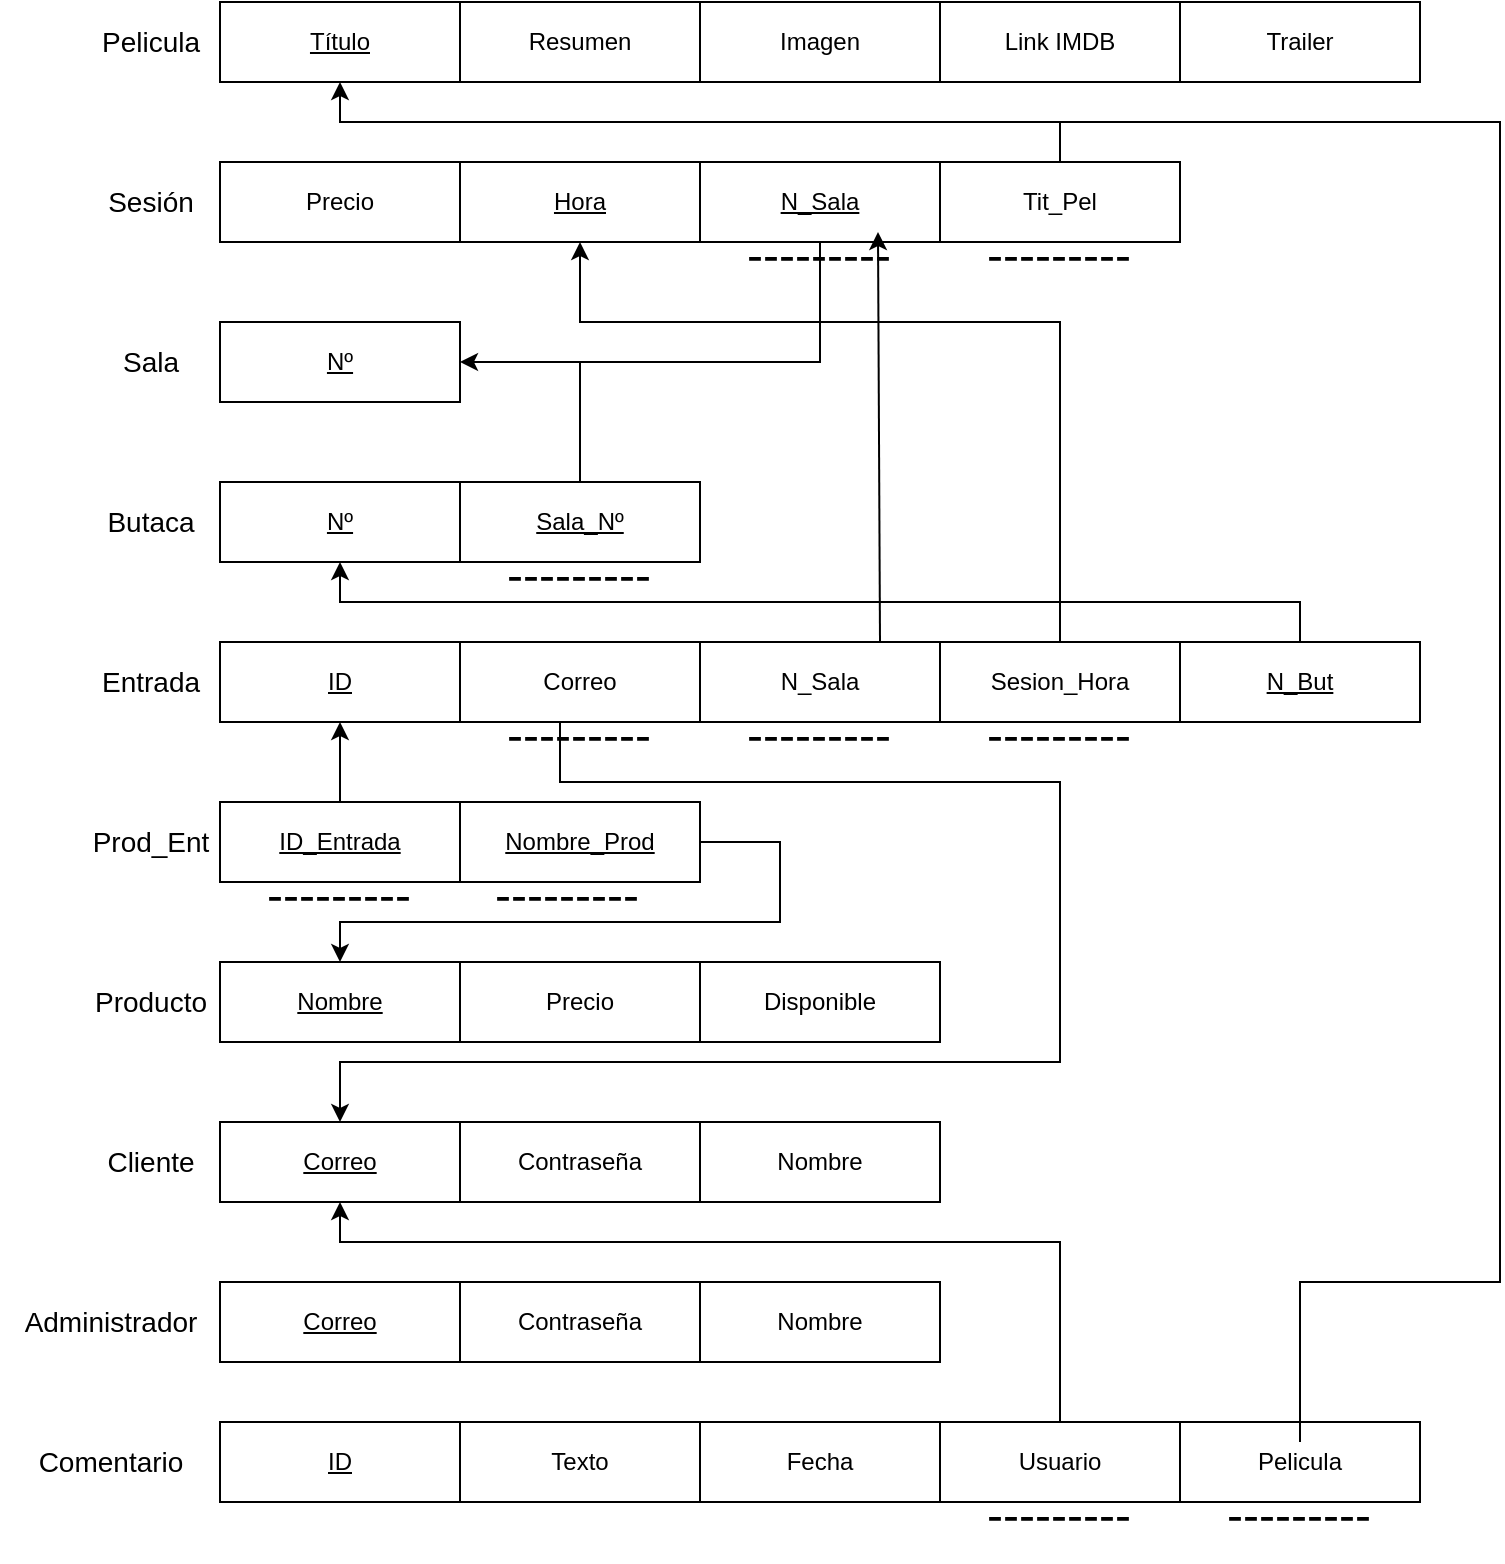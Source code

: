<mxfile version="24.8.4">
  <diagram name="Página-1" id="I-widoFrko3qVOfymmTe">
    <mxGraphModel dx="1434" dy="1907" grid="1" gridSize="10" guides="1" tooltips="1" connect="1" arrows="1" fold="1" page="1" pageScale="1" pageWidth="827" pageHeight="1169" math="0" shadow="0">
      <root>
        <mxCell id="0" />
        <mxCell id="1" parent="0" />
        <mxCell id="zI4fZh5RJkNvRMevT8qB-2" value="&lt;u&gt;Nº&lt;/u&gt;" style="rounded=0;whiteSpace=wrap;html=1;" parent="1" vertex="1">
          <mxGeometry x="240" y="200" width="120" height="40" as="geometry" />
        </mxCell>
        <mxCell id="zI4fZh5RJkNvRMevT8qB-3" value="&lt;font style=&quot;font-size: 14px;&quot;&gt;Butaca&lt;/font&gt;" style="text;html=1;align=center;verticalAlign=middle;resizable=0;points=[];autosize=1;strokeColor=none;fillColor=none;" parent="1" vertex="1">
          <mxGeometry x="170" y="205" width="70" height="30" as="geometry" />
        </mxCell>
        <mxCell id="zI4fZh5RJkNvRMevT8qB-4" value="&lt;u&gt;Sala_Nº&lt;/u&gt;" style="rounded=0;whiteSpace=wrap;html=1;" parent="1" vertex="1">
          <mxGeometry x="360" y="200" width="120" height="40" as="geometry" />
        </mxCell>
        <mxCell id="zI4fZh5RJkNvRMevT8qB-5" value="&lt;font style=&quot;font-size: 24px;&quot;&gt;---------&lt;/font&gt;" style="text;html=1;align=center;verticalAlign=middle;resizable=0;points=[];autosize=1;strokeColor=none;fillColor=none;rotation=180;" parent="1" vertex="1">
          <mxGeometry x="370" y="230" width="100" height="40" as="geometry" />
        </mxCell>
        <mxCell id="zI4fZh5RJkNvRMevT8qB-7" value="&lt;u&gt;Nº&lt;/u&gt;" style="rounded=0;whiteSpace=wrap;html=1;" parent="1" vertex="1">
          <mxGeometry x="240" y="120" width="120" height="40" as="geometry" />
        </mxCell>
        <mxCell id="zI4fZh5RJkNvRMevT8qB-8" value="&lt;font style=&quot;font-size: 14px;&quot;&gt;Sala&lt;/font&gt;" style="text;html=1;align=center;verticalAlign=middle;resizable=0;points=[];autosize=1;strokeColor=none;fillColor=none;" parent="1" vertex="1">
          <mxGeometry x="180" y="125" width="50" height="30" as="geometry" />
        </mxCell>
        <mxCell id="zI4fZh5RJkNvRMevT8qB-17" value="&lt;u&gt;Título&lt;/u&gt;" style="rounded=0;whiteSpace=wrap;html=1;" parent="1" vertex="1">
          <mxGeometry x="240" y="-40" width="120" height="40" as="geometry" />
        </mxCell>
        <mxCell id="zI4fZh5RJkNvRMevT8qB-18" value="&lt;font style=&quot;font-size: 14px;&quot;&gt;Pelicula&lt;/font&gt;" style="text;html=1;align=center;verticalAlign=middle;resizable=0;points=[];autosize=1;strokeColor=none;fillColor=none;" parent="1" vertex="1">
          <mxGeometry x="170" y="-35" width="70" height="30" as="geometry" />
        </mxCell>
        <mxCell id="zI4fZh5RJkNvRMevT8qB-19" value="Resumen" style="rounded=0;whiteSpace=wrap;html=1;" parent="1" vertex="1">
          <mxGeometry x="360" y="-40" width="120" height="40" as="geometry" />
        </mxCell>
        <mxCell id="zI4fZh5RJkNvRMevT8qB-23" value="Imagen" style="rounded=0;whiteSpace=wrap;html=1;" parent="1" vertex="1">
          <mxGeometry x="480" y="-40" width="120" height="40" as="geometry" />
        </mxCell>
        <mxCell id="zI4fZh5RJkNvRMevT8qB-24" value="Link IMDB" style="rounded=0;whiteSpace=wrap;html=1;" parent="1" vertex="1">
          <mxGeometry x="600" y="-40" width="120" height="40" as="geometry" />
        </mxCell>
        <mxCell id="zI4fZh5RJkNvRMevT8qB-25" value="Trailer" style="rounded=0;whiteSpace=wrap;html=1;" parent="1" vertex="1">
          <mxGeometry x="720" y="-40" width="120" height="40" as="geometry" />
        </mxCell>
        <mxCell id="zI4fZh5RJkNvRMevT8qB-27" value="&lt;font style=&quot;font-size: 14px;&quot;&gt;Sesión&lt;/font&gt;" style="text;html=1;align=center;verticalAlign=middle;resizable=0;points=[];autosize=1;strokeColor=none;fillColor=none;" parent="1" vertex="1">
          <mxGeometry x="170" y="45" width="70" height="30" as="geometry" />
        </mxCell>
        <mxCell id="zI4fZh5RJkNvRMevT8qB-28" value="Precio" style="rounded=0;whiteSpace=wrap;html=1;" parent="1" vertex="1">
          <mxGeometry x="240" y="40" width="120" height="40" as="geometry" />
        </mxCell>
        <mxCell id="zI4fZh5RJkNvRMevT8qB-29" value="&lt;u&gt;Hora&lt;/u&gt;" style="rounded=0;whiteSpace=wrap;html=1;" parent="1" vertex="1">
          <mxGeometry x="360" y="40" width="120" height="40" as="geometry" />
        </mxCell>
        <mxCell id="zI4fZh5RJkNvRMevT8qB-30" value="Tit_Pel" style="rounded=0;whiteSpace=wrap;html=1;" parent="1" vertex="1">
          <mxGeometry x="600" y="40" width="120" height="40" as="geometry" />
        </mxCell>
        <mxCell id="zI4fZh5RJkNvRMevT8qB-31" value="&lt;u&gt;N_Sala&lt;/u&gt;" style="rounded=0;whiteSpace=wrap;html=1;" parent="1" vertex="1">
          <mxGeometry x="480" y="40" width="120" height="40" as="geometry" />
        </mxCell>
        <mxCell id="zI4fZh5RJkNvRMevT8qB-38" value="&lt;u&gt;ID&lt;/u&gt;" style="rounded=0;whiteSpace=wrap;html=1;" parent="1" vertex="1">
          <mxGeometry x="240" y="280" width="120" height="40" as="geometry" />
        </mxCell>
        <mxCell id="zI4fZh5RJkNvRMevT8qB-39" value="&lt;font style=&quot;font-size: 14px;&quot;&gt;Entrada&lt;/font&gt;" style="text;html=1;align=center;verticalAlign=middle;resizable=0;points=[];autosize=1;strokeColor=none;fillColor=none;" parent="1" vertex="1">
          <mxGeometry x="170" y="285" width="70" height="30" as="geometry" />
        </mxCell>
        <mxCell id="zI4fZh5RJkNvRMevT8qB-40" value="Correo" style="rounded=0;whiteSpace=wrap;html=1;" parent="1" vertex="1">
          <mxGeometry x="360" y="280" width="120" height="40" as="geometry" />
        </mxCell>
        <mxCell id="zI4fZh5RJkNvRMevT8qB-41" value="N_Sala" style="rounded=0;whiteSpace=wrap;html=1;" parent="1" vertex="1">
          <mxGeometry x="480" y="280" width="120" height="40" as="geometry" />
        </mxCell>
        <mxCell id="zI4fZh5RJkNvRMevT8qB-44" value="Sesion_Hora" style="rounded=0;whiteSpace=wrap;html=1;" parent="1" vertex="1">
          <mxGeometry x="600" y="280" width="120" height="40" as="geometry" />
        </mxCell>
        <mxCell id="zI4fZh5RJkNvRMevT8qB-51" value="&lt;u&gt;Nombre&lt;/u&gt;" style="rounded=0;whiteSpace=wrap;html=1;" parent="1" vertex="1">
          <mxGeometry x="240" y="440" width="120" height="40" as="geometry" />
        </mxCell>
        <mxCell id="zI4fZh5RJkNvRMevT8qB-52" value="&lt;font style=&quot;font-size: 14px;&quot;&gt;Producto&lt;/font&gt;" style="text;html=1;align=center;verticalAlign=middle;resizable=0;points=[];autosize=1;strokeColor=none;fillColor=none;" parent="1" vertex="1">
          <mxGeometry x="165" y="445" width="80" height="30" as="geometry" />
        </mxCell>
        <mxCell id="zI4fZh5RJkNvRMevT8qB-53" value="Precio" style="rounded=0;whiteSpace=wrap;html=1;" parent="1" vertex="1">
          <mxGeometry x="360" y="440" width="120" height="40" as="geometry" />
        </mxCell>
        <mxCell id="zI4fZh5RJkNvRMevT8qB-55" value="&lt;font style=&quot;font-size: 24px;&quot;&gt;---------&lt;/font&gt;" style="text;html=1;align=center;verticalAlign=middle;resizable=0;points=[];autosize=1;strokeColor=none;fillColor=none;rotation=180;" parent="1" vertex="1">
          <mxGeometry x="490" y="310" width="100" height="40" as="geometry" />
        </mxCell>
        <mxCell id="zI4fZh5RJkNvRMevT8qB-57" value="&lt;font style=&quot;font-size: 24px;&quot;&gt;---------&lt;/font&gt;" style="text;html=1;align=center;verticalAlign=middle;resizable=0;points=[];autosize=1;strokeColor=none;fillColor=none;rotation=180;" parent="1" vertex="1">
          <mxGeometry x="610" y="310" width="100" height="40" as="geometry" />
        </mxCell>
        <mxCell id="zI4fZh5RJkNvRMevT8qB-60" value="&lt;u&gt;Correo&lt;/u&gt;" style="rounded=0;whiteSpace=wrap;html=1;" parent="1" vertex="1">
          <mxGeometry x="240" y="520" width="120" height="40" as="geometry" />
        </mxCell>
        <mxCell id="zI4fZh5RJkNvRMevT8qB-61" value="&lt;font style=&quot;font-size: 14px;&quot;&gt;Cliente&lt;/font&gt;" style="text;html=1;align=center;verticalAlign=middle;resizable=0;points=[];autosize=1;strokeColor=none;fillColor=none;" parent="1" vertex="1">
          <mxGeometry x="170" y="525" width="70" height="30" as="geometry" />
        </mxCell>
        <mxCell id="zI4fZh5RJkNvRMevT8qB-62" value="Contraseña" style="rounded=0;whiteSpace=wrap;html=1;" parent="1" vertex="1">
          <mxGeometry x="360" y="520" width="120" height="40" as="geometry" />
        </mxCell>
        <mxCell id="zI4fZh5RJkNvRMevT8qB-63" value="Nombre" style="rounded=0;whiteSpace=wrap;html=1;" parent="1" vertex="1">
          <mxGeometry x="480" y="520" width="120" height="40" as="geometry" />
        </mxCell>
        <mxCell id="zI4fZh5RJkNvRMevT8qB-64" value="&lt;u&gt;Correo&lt;/u&gt;" style="rounded=0;whiteSpace=wrap;html=1;" parent="1" vertex="1">
          <mxGeometry x="240" y="600" width="120" height="40" as="geometry" />
        </mxCell>
        <mxCell id="zI4fZh5RJkNvRMevT8qB-65" value="&lt;font style=&quot;font-size: 14px;&quot;&gt;Administrador&lt;/font&gt;" style="text;html=1;align=center;verticalAlign=middle;resizable=0;points=[];autosize=1;strokeColor=none;fillColor=none;" parent="1" vertex="1">
          <mxGeometry x="130" y="605" width="110" height="30" as="geometry" />
        </mxCell>
        <mxCell id="zI4fZh5RJkNvRMevT8qB-66" value="Contraseña" style="rounded=0;whiteSpace=wrap;html=1;" parent="1" vertex="1">
          <mxGeometry x="360" y="600" width="120" height="40" as="geometry" />
        </mxCell>
        <mxCell id="zI4fZh5RJkNvRMevT8qB-67" value="Nombre" style="rounded=0;whiteSpace=wrap;html=1;" parent="1" vertex="1">
          <mxGeometry x="480" y="600" width="120" height="40" as="geometry" />
        </mxCell>
        <mxCell id="TQbPOE4HX6ufHtz-mURT-1" value="&lt;u&gt;ID_Entrada&lt;/u&gt;" style="rounded=0;whiteSpace=wrap;html=1;" parent="1" vertex="1">
          <mxGeometry x="240" y="360" width="120" height="40" as="geometry" />
        </mxCell>
        <mxCell id="TQbPOE4HX6ufHtz-mURT-2" value="&lt;font style=&quot;font-size: 14px;&quot;&gt;Prod_Ent&lt;/font&gt;" style="text;html=1;align=center;verticalAlign=middle;resizable=0;points=[];autosize=1;strokeColor=none;fillColor=none;" parent="1" vertex="1">
          <mxGeometry x="165" y="365" width="80" height="30" as="geometry" />
        </mxCell>
        <mxCell id="TQbPOE4HX6ufHtz-mURT-3" value="&lt;u&gt;Nombre_Prod&lt;/u&gt;" style="rounded=0;whiteSpace=wrap;html=1;" parent="1" vertex="1">
          <mxGeometry x="360" y="360" width="120" height="40" as="geometry" />
        </mxCell>
        <mxCell id="TQbPOE4HX6ufHtz-mURT-10" value="&lt;font style=&quot;font-size: 24px;&quot;&gt;---------&lt;/font&gt;" style="text;html=1;align=center;verticalAlign=middle;resizable=0;points=[];autosize=1;strokeColor=none;fillColor=none;rotation=180;" parent="1" vertex="1">
          <mxGeometry x="250" y="390" width="100" height="40" as="geometry" />
        </mxCell>
        <mxCell id="TQbPOE4HX6ufHtz-mURT-11" value="&lt;font style=&quot;font-size: 24px;&quot;&gt;---------&lt;/font&gt;" style="text;html=1;align=center;verticalAlign=middle;resizable=0;points=[];autosize=1;strokeColor=none;fillColor=none;rotation=180;" parent="1" vertex="1">
          <mxGeometry x="364" y="390" width="100" height="40" as="geometry" />
        </mxCell>
        <mxCell id="TQbPOE4HX6ufHtz-mURT-12" value="" style="endArrow=classic;html=1;rounded=0;exitX=1;exitY=0.5;exitDx=0;exitDy=0;entryX=0.5;entryY=0;entryDx=0;entryDy=0;" parent="1" source="TQbPOE4HX6ufHtz-mURT-3" target="zI4fZh5RJkNvRMevT8qB-51" edge="1">
          <mxGeometry width="50" height="50" relative="1" as="geometry">
            <mxPoint x="600" y="510" as="sourcePoint" />
            <mxPoint x="650" y="460" as="targetPoint" />
            <Array as="points">
              <mxPoint x="520" y="380" />
              <mxPoint x="520" y="420" />
              <mxPoint x="300" y="420" />
            </Array>
          </mxGeometry>
        </mxCell>
        <mxCell id="TQbPOE4HX6ufHtz-mURT-13" value="" style="endArrow=classic;html=1;rounded=0;entryX=0.5;entryY=1;entryDx=0;entryDy=0;exitX=0.5;exitY=0;exitDx=0;exitDy=0;" parent="1" source="TQbPOE4HX6ufHtz-mURT-1" target="zI4fZh5RJkNvRMevT8qB-38" edge="1">
          <mxGeometry width="50" height="50" relative="1" as="geometry">
            <mxPoint x="600" y="510" as="sourcePoint" />
            <mxPoint x="650" y="460" as="targetPoint" />
          </mxGeometry>
        </mxCell>
        <mxCell id="TQbPOE4HX6ufHtz-mURT-17" value="&lt;u&gt;N_But&lt;/u&gt;" style="rounded=0;whiteSpace=wrap;html=1;" parent="1" vertex="1">
          <mxGeometry x="720" y="280" width="120" height="40" as="geometry" />
        </mxCell>
        <mxCell id="TQbPOE4HX6ufHtz-mURT-21" value="" style="endArrow=classic;html=1;rounded=0;exitX=0.5;exitY=0;exitDx=0;exitDy=0;entryX=0.5;entryY=1;entryDx=0;entryDy=0;" parent="1" source="TQbPOE4HX6ufHtz-mURT-17" target="zI4fZh5RJkNvRMevT8qB-2" edge="1">
          <mxGeometry width="50" height="50" relative="1" as="geometry">
            <mxPoint x="540" y="290" as="sourcePoint" />
            <mxPoint x="590" y="240" as="targetPoint" />
            <Array as="points">
              <mxPoint x="780" y="260" />
              <mxPoint x="300" y="260" />
            </Array>
          </mxGeometry>
        </mxCell>
        <mxCell id="TQbPOE4HX6ufHtz-mURT-23" value="" style="endArrow=classic;html=1;rounded=0;exitX=0.5;exitY=0;exitDx=0;exitDy=0;entryX=1;entryY=0.5;entryDx=0;entryDy=0;" parent="1" source="zI4fZh5RJkNvRMevT8qB-4" target="zI4fZh5RJkNvRMevT8qB-7" edge="1">
          <mxGeometry width="50" height="50" relative="1" as="geometry">
            <mxPoint x="460" y="110" as="sourcePoint" />
            <mxPoint x="510" y="60" as="targetPoint" />
            <Array as="points">
              <mxPoint x="420" y="140" />
            </Array>
          </mxGeometry>
        </mxCell>
        <mxCell id="TQbPOE4HX6ufHtz-mURT-24" value="" style="endArrow=none;html=1;rounded=0;entryX=0.5;entryY=1;entryDx=0;entryDy=0;" parent="1" target="zI4fZh5RJkNvRMevT8qB-31" edge="1">
          <mxGeometry width="50" height="50" relative="1" as="geometry">
            <mxPoint x="420" y="140" as="sourcePoint" />
            <mxPoint x="510" y="60" as="targetPoint" />
            <Array as="points">
              <mxPoint x="540" y="140" />
            </Array>
          </mxGeometry>
        </mxCell>
        <mxCell id="TQbPOE4HX6ufHtz-mURT-25" value="" style="endArrow=classic;html=1;rounded=0;exitX=0.5;exitY=0;exitDx=0;exitDy=0;entryX=0.5;entryY=1;entryDx=0;entryDy=0;" parent="1" source="zI4fZh5RJkNvRMevT8qB-30" target="zI4fZh5RJkNvRMevT8qB-17" edge="1">
          <mxGeometry width="50" height="50" relative="1" as="geometry">
            <mxPoint x="600" y="110" as="sourcePoint" />
            <mxPoint x="650" y="60" as="targetPoint" />
            <Array as="points">
              <mxPoint x="660" y="20" />
              <mxPoint x="300" y="20" />
            </Array>
          </mxGeometry>
        </mxCell>
        <mxCell id="TQbPOE4HX6ufHtz-mURT-26" value="&lt;font style=&quot;font-size: 24px;&quot;&gt;---------&lt;/font&gt;" style="text;html=1;align=center;verticalAlign=middle;resizable=0;points=[];autosize=1;strokeColor=none;fillColor=none;rotation=180;" parent="1" vertex="1">
          <mxGeometry x="490" y="70" width="100" height="40" as="geometry" />
        </mxCell>
        <mxCell id="TQbPOE4HX6ufHtz-mURT-27" value="&lt;font style=&quot;font-size: 24px;&quot;&gt;---------&lt;/font&gt;" style="text;html=1;align=center;verticalAlign=middle;resizable=0;points=[];autosize=1;strokeColor=none;fillColor=none;rotation=180;" parent="1" vertex="1">
          <mxGeometry x="610" y="70" width="100" height="40" as="geometry" />
        </mxCell>
        <mxCell id="TQbPOE4HX6ufHtz-mURT-30" value="" style="endArrow=classic;html=1;rounded=0;exitX=0.5;exitY=0;exitDx=0;exitDy=0;entryX=0.5;entryY=1;entryDx=0;entryDy=0;" parent="1" source="zI4fZh5RJkNvRMevT8qB-44" target="zI4fZh5RJkNvRMevT8qB-29" edge="1">
          <mxGeometry width="50" height="50" relative="1" as="geometry">
            <mxPoint x="560" y="270" as="sourcePoint" />
            <mxPoint x="610" y="220" as="targetPoint" />
            <Array as="points">
              <mxPoint x="660" y="120" />
              <mxPoint x="420" y="120" />
            </Array>
          </mxGeometry>
        </mxCell>
        <mxCell id="uSYmMhUqXVfEICmiXRDF-1" value="&lt;font style=&quot;font-size: 24px;&quot;&gt;---------&lt;/font&gt;" style="text;html=1;align=center;verticalAlign=middle;resizable=0;points=[];autosize=1;strokeColor=none;fillColor=none;rotation=180;" parent="1" vertex="1">
          <mxGeometry x="370" y="310" width="100" height="40" as="geometry" />
        </mxCell>
        <mxCell id="uSYmMhUqXVfEICmiXRDF-2" value="" style="endArrow=classic;html=1;rounded=0;exitX=0.6;exitY=0.75;exitDx=0;exitDy=0;exitPerimeter=0;" parent="1" source="uSYmMhUqXVfEICmiXRDF-1" edge="1">
          <mxGeometry width="50" height="50" relative="1" as="geometry">
            <mxPoint x="599" y="405" as="sourcePoint" />
            <mxPoint x="300" y="520" as="targetPoint" />
            <Array as="points">
              <mxPoint x="410" y="350" />
              <mxPoint x="660" y="350" />
              <mxPoint x="660" y="490" />
              <mxPoint x="300" y="490" />
            </Array>
          </mxGeometry>
        </mxCell>
        <mxCell id="uSYmMhUqXVfEICmiXRDF-3" value="" style="endArrow=classic;html=1;rounded=0;exitX=0.75;exitY=0;exitDx=0;exitDy=0;entryX=0.21;entryY=0.875;entryDx=0;entryDy=0;entryPerimeter=0;" parent="1" source="zI4fZh5RJkNvRMevT8qB-41" target="TQbPOE4HX6ufHtz-mURT-26" edge="1">
          <mxGeometry width="50" height="50" relative="1" as="geometry">
            <mxPoint x="310" y="450" as="sourcePoint" />
            <mxPoint x="540" y="140" as="targetPoint" />
          </mxGeometry>
        </mxCell>
        <mxCell id="rThKtoYGeNJ0HFsXFbk3-1" value="&lt;u&gt;ID&lt;/u&gt;" style="rounded=0;whiteSpace=wrap;html=1;" parent="1" vertex="1">
          <mxGeometry x="240" y="670" width="120" height="40" as="geometry" />
        </mxCell>
        <mxCell id="rThKtoYGeNJ0HFsXFbk3-2" value="&lt;font style=&quot;font-size: 14px;&quot;&gt;Comentario&lt;/font&gt;" style="text;html=1;align=center;verticalAlign=middle;resizable=0;points=[];autosize=1;strokeColor=none;fillColor=none;" parent="1" vertex="1">
          <mxGeometry x="135" y="675" width="100" height="30" as="geometry" />
        </mxCell>
        <mxCell id="rThKtoYGeNJ0HFsXFbk3-3" value="Texto" style="rounded=0;whiteSpace=wrap;html=1;" parent="1" vertex="1">
          <mxGeometry x="360" y="670" width="120" height="40" as="geometry" />
        </mxCell>
        <mxCell id="rThKtoYGeNJ0HFsXFbk3-4" value="Fecha" style="rounded=0;whiteSpace=wrap;html=1;" parent="1" vertex="1">
          <mxGeometry x="480" y="670" width="120" height="40" as="geometry" />
        </mxCell>
        <mxCell id="rThKtoYGeNJ0HFsXFbk3-5" value="Usuario" style="rounded=0;whiteSpace=wrap;html=1;" parent="1" vertex="1">
          <mxGeometry x="600" y="670" width="120" height="40" as="geometry" />
        </mxCell>
        <mxCell id="rThKtoYGeNJ0HFsXFbk3-6" value="Pelicula" style="rounded=0;whiteSpace=wrap;html=1;" parent="1" vertex="1">
          <mxGeometry x="720" y="670" width="120" height="40" as="geometry" />
        </mxCell>
        <mxCell id="rThKtoYGeNJ0HFsXFbk3-7" value="&lt;font style=&quot;font-size: 24px;&quot;&gt;---------&lt;/font&gt;" style="text;html=1;align=center;verticalAlign=middle;resizable=0;points=[];autosize=1;strokeColor=none;fillColor=none;rotation=180;" parent="1" vertex="1">
          <mxGeometry x="610" y="700" width="100" height="40" as="geometry" />
        </mxCell>
        <mxCell id="rThKtoYGeNJ0HFsXFbk3-8" value="&lt;font style=&quot;font-size: 24px;&quot;&gt;---------&lt;/font&gt;" style="text;html=1;align=center;verticalAlign=middle;resizable=0;points=[];autosize=1;strokeColor=none;fillColor=none;rotation=180;" parent="1" vertex="1">
          <mxGeometry x="730" y="700" width="100" height="40" as="geometry" />
        </mxCell>
        <mxCell id="rThKtoYGeNJ0HFsXFbk3-9" value="Disponible" style="rounded=0;whiteSpace=wrap;html=1;" parent="1" vertex="1">
          <mxGeometry x="480" y="440" width="120" height="40" as="geometry" />
        </mxCell>
        <mxCell id="rThKtoYGeNJ0HFsXFbk3-10" value="" style="endArrow=none;html=1;rounded=0;entryX=0.5;entryY=0;entryDx=0;entryDy=0;endFill=0;" parent="1" target="rThKtoYGeNJ0HFsXFbk3-6" edge="1">
          <mxGeometry width="50" height="50" relative="1" as="geometry">
            <mxPoint x="657" y="20" as="sourcePoint" />
            <mxPoint x="750" y="270" as="targetPoint" />
            <Array as="points">
              <mxPoint x="880" y="20" />
              <mxPoint x="880" y="600" />
              <mxPoint x="780" y="600" />
              <mxPoint x="780" y="680" />
            </Array>
          </mxGeometry>
        </mxCell>
        <mxCell id="rThKtoYGeNJ0HFsXFbk3-11" value="" style="endArrow=classic;html=1;rounded=0;exitX=0.5;exitY=0;exitDx=0;exitDy=0;entryX=0.5;entryY=1;entryDx=0;entryDy=0;endFill=1;" parent="1" source="rThKtoYGeNJ0HFsXFbk3-5" target="zI4fZh5RJkNvRMevT8qB-60" edge="1">
          <mxGeometry width="50" height="50" relative="1" as="geometry">
            <mxPoint x="700" y="290" as="sourcePoint" />
            <mxPoint x="750" y="240" as="targetPoint" />
            <Array as="points">
              <mxPoint x="660" y="600" />
              <mxPoint x="660" y="580" />
              <mxPoint x="300" y="580" />
            </Array>
          </mxGeometry>
        </mxCell>
      </root>
    </mxGraphModel>
  </diagram>
</mxfile>
